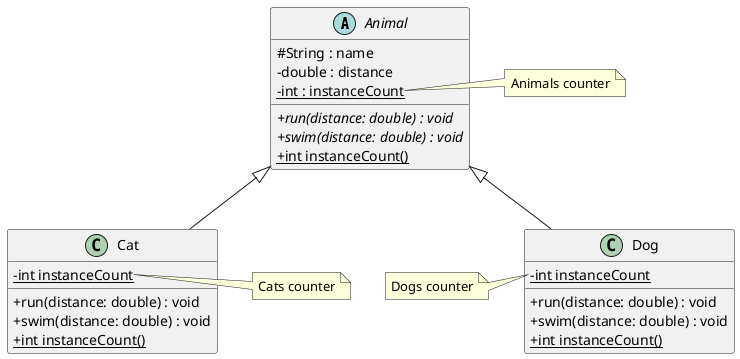 @startuml

skinparam classAttributeIconSize 0

abstract class Animal{
    #String : name
    -double : distance
    -{static} int : instanceCount

    +{abstract} run(distance: double) : void
    +{abstract} swim(distance: double) : void
    +{static} int instanceCount()
}
note right of Animal::instanceCount
  Animals counter
end note


class Cat{
    -{static} int instanceCount

    +run(distance: double) : void
    +swim(distance: double) : void
    +{static} int instanceCount()
}
note right of Cat::instanceCount
  Cats counter
end note


class Dog{
    -{static} int instanceCount

    +run(distance: double) : void
    +swim(distance: double) : void
    +{static} int instanceCount()
}
note left of Dog::instanceCount
  Dogs counter
end note

Animal <|-- Cat
Animal <|-- Dog
@enduml